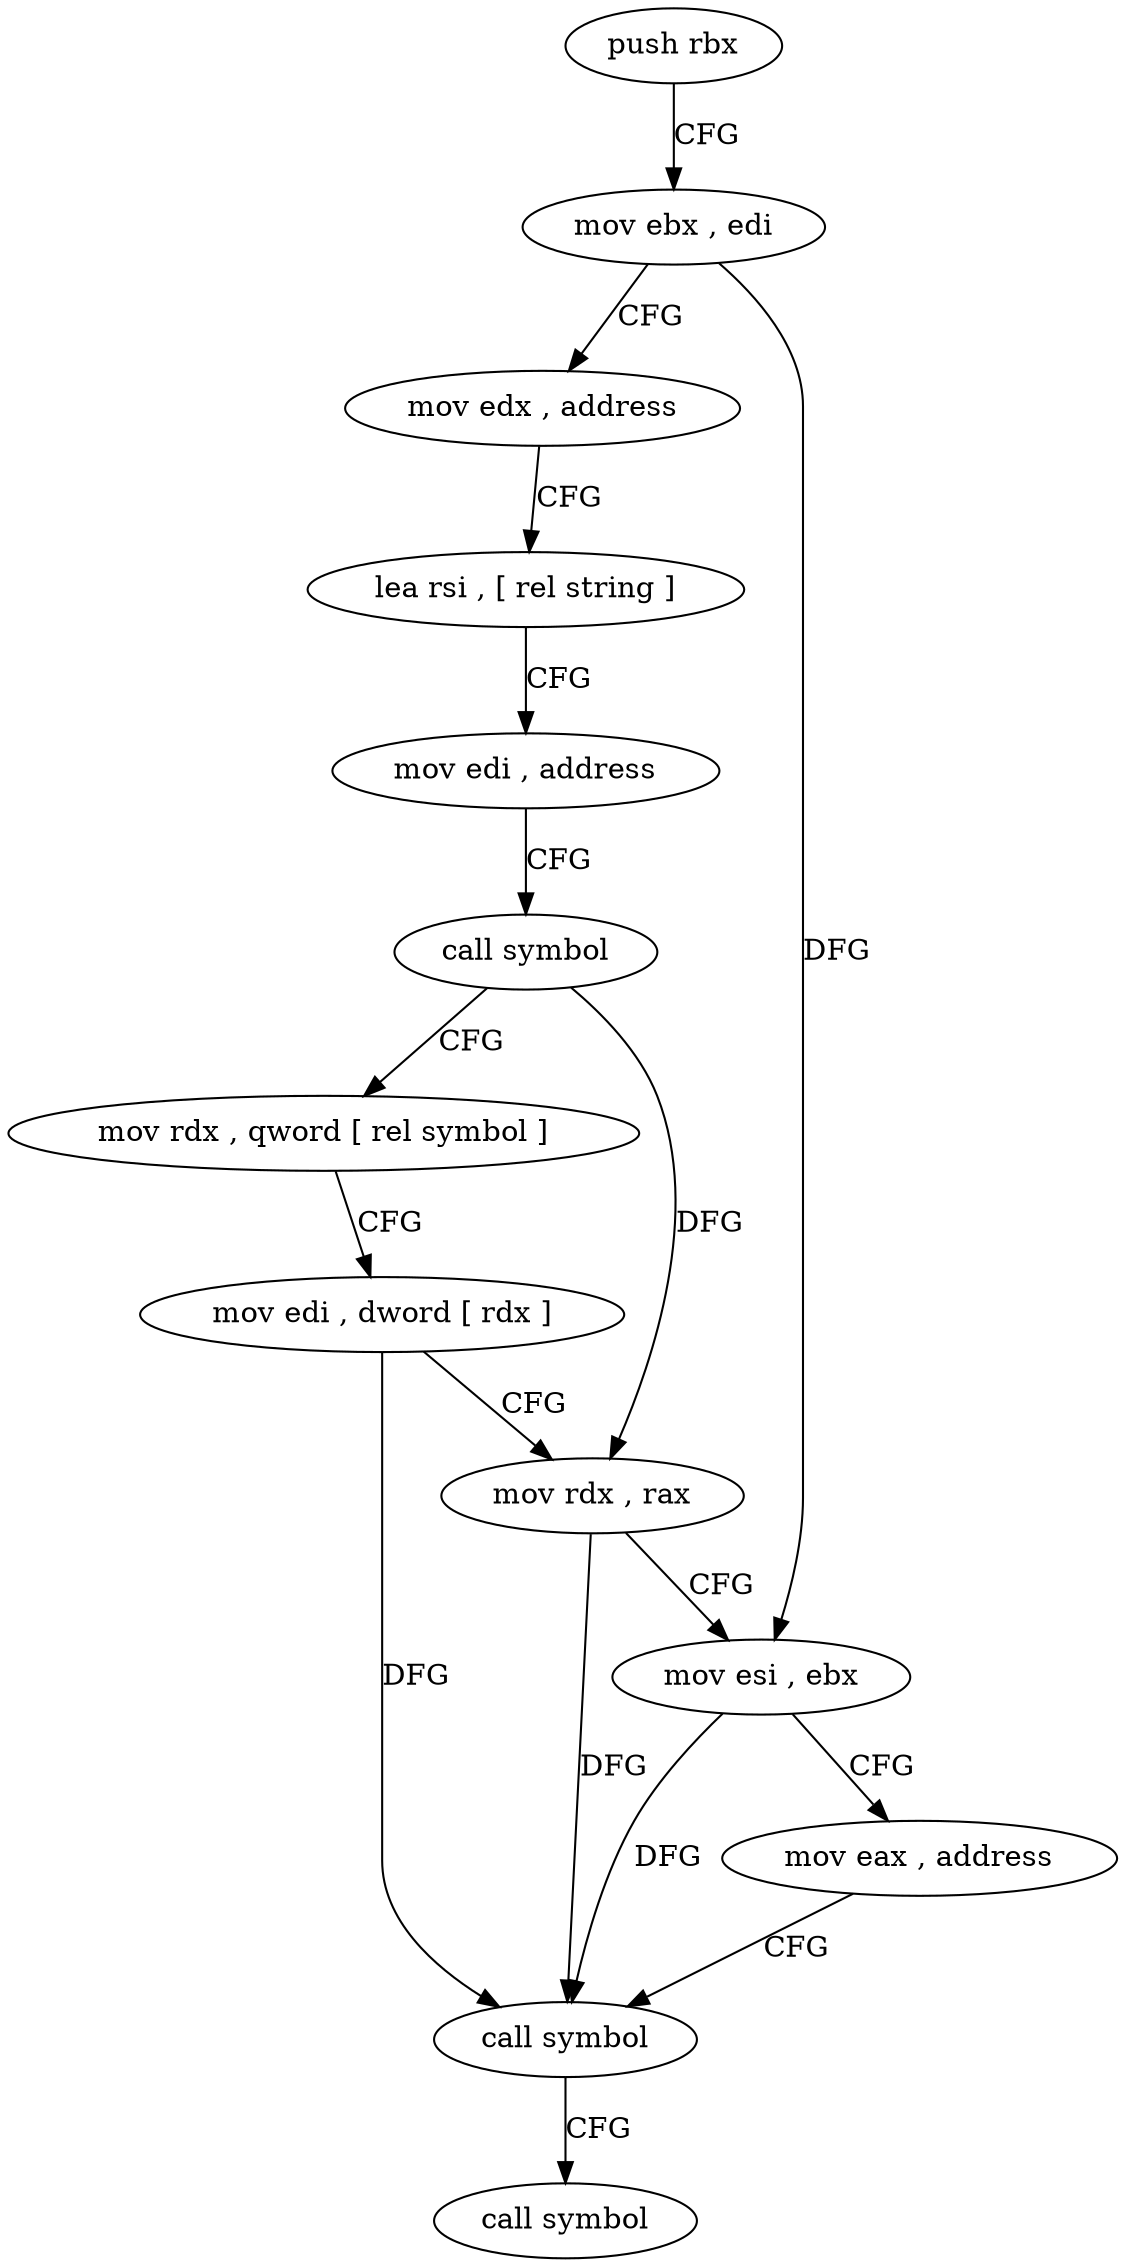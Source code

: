 digraph "func" {
"191055" [label = "push rbx" ]
"191056" [label = "mov ebx , edi" ]
"191058" [label = "mov edx , address" ]
"191063" [label = "lea rsi , [ rel string ]" ]
"191070" [label = "mov edi , address" ]
"191075" [label = "call symbol" ]
"191080" [label = "mov rdx , qword [ rel symbol ]" ]
"191087" [label = "mov edi , dword [ rdx ]" ]
"191089" [label = "mov rdx , rax" ]
"191092" [label = "mov esi , ebx" ]
"191094" [label = "mov eax , address" ]
"191099" [label = "call symbol" ]
"191104" [label = "call symbol" ]
"191055" -> "191056" [ label = "CFG" ]
"191056" -> "191058" [ label = "CFG" ]
"191056" -> "191092" [ label = "DFG" ]
"191058" -> "191063" [ label = "CFG" ]
"191063" -> "191070" [ label = "CFG" ]
"191070" -> "191075" [ label = "CFG" ]
"191075" -> "191080" [ label = "CFG" ]
"191075" -> "191089" [ label = "DFG" ]
"191080" -> "191087" [ label = "CFG" ]
"191087" -> "191089" [ label = "CFG" ]
"191087" -> "191099" [ label = "DFG" ]
"191089" -> "191092" [ label = "CFG" ]
"191089" -> "191099" [ label = "DFG" ]
"191092" -> "191094" [ label = "CFG" ]
"191092" -> "191099" [ label = "DFG" ]
"191094" -> "191099" [ label = "CFG" ]
"191099" -> "191104" [ label = "CFG" ]
}
